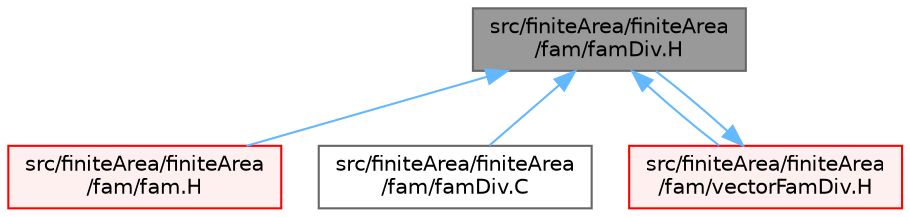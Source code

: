 digraph "src/finiteArea/finiteArea/fam/famDiv.H"
{
 // LATEX_PDF_SIZE
  bgcolor="transparent";
  edge [fontname=Helvetica,fontsize=10,labelfontname=Helvetica,labelfontsize=10];
  node [fontname=Helvetica,fontsize=10,shape=box,height=0.2,width=0.4];
  Node1 [id="Node000001",label="src/finiteArea/finiteArea\l/fam/famDiv.H",height=0.2,width=0.4,color="gray40", fillcolor="grey60", style="filled", fontcolor="black",tooltip="Calculate the matrix for the divergence of the given field and flux."];
  Node1 -> Node2 [id="edge1_Node000001_Node000002",dir="back",color="steelblue1",style="solid",tooltip=" "];
  Node2 [id="Node000002",label="src/finiteArea/finiteArea\l/fam/fam.H",height=0.2,width=0.4,color="red", fillcolor="#FFF0F0", style="filled",URL="$fam_8H.html",tooltip="Namespace of functions to calculate implicit derivatives returning a matrix. Time derivatives are cal..."];
  Node1 -> Node41 [id="edge2_Node000001_Node000041",dir="back",color="steelblue1",style="solid",tooltip=" "];
  Node41 [id="Node000041",label="src/finiteArea/finiteArea\l/fam/famDiv.C",height=0.2,width=0.4,color="grey40", fillcolor="white", style="filled",URL="$famDiv_8C.html",tooltip=" "];
  Node1 -> Node42 [id="edge3_Node000001_Node000042",dir="back",color="steelblue1",style="solid",tooltip=" "];
  Node42 [id="Node000042",label="src/finiteArea/finiteArea\l/fam/vectorFamDiv.H",height=0.2,width=0.4,color="red", fillcolor="#FFF0F0", style="filled",URL="$vectorFamDiv_8H.html",tooltip="Specialisation of fam div for a flux."];
  Node42 -> Node1 [id="edge4_Node000042_Node000001",dir="back",color="steelblue1",style="solid",tooltip=" "];
}
